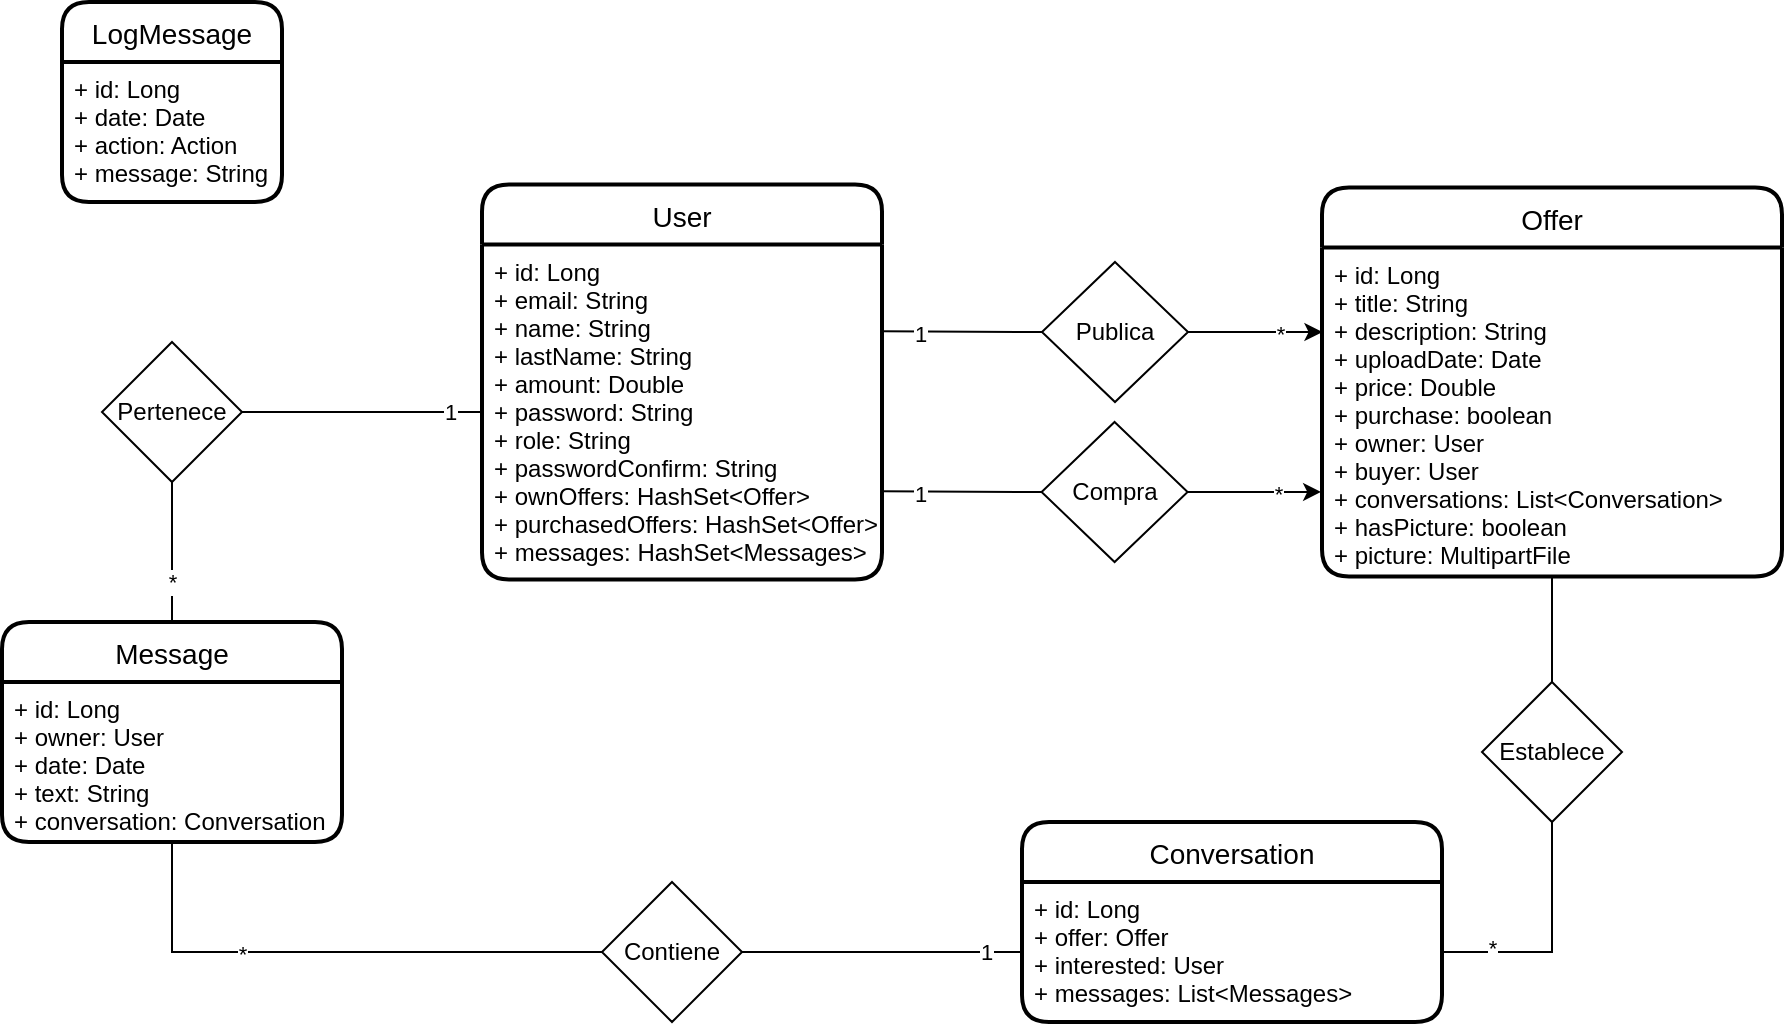 <mxfile version="20.6.2" type="device"><diagram name="Page-1" id="2c0d36ab-eaac-3732-788b-9136903baeff"><mxGraphModel dx="831" dy="1186" grid="1" gridSize="10" guides="1" tooltips="1" connect="1" arrows="1" fold="1" page="1" pageScale="1.5" pageWidth="1169" pageHeight="827" background="none" math="0" shadow="0"><root><mxCell id="0"/><mxCell id="1" parent="0"/><mxCell id="vWS0N9yLA458rsLl0rWs-1" value="User" style="swimlane;childLayout=stackLayout;horizontal=1;startSize=30;horizontalStack=0;rounded=1;fontSize=14;fontStyle=0;strokeWidth=2;resizeParent=0;resizeLast=1;shadow=0;dashed=0;align=center;" parent="1" vertex="1"><mxGeometry x="580" y="371.25" width="200" height="197.5" as="geometry"/></mxCell><mxCell id="vWS0N9yLA458rsLl0rWs-2" value="+ id: Long&#10;+ email: String&#10;+ name: String&#10;+ lastName: String&#10;+ amount: Double&#10;+ password: String&#10;+ role: String&#10;+ passwordConfirm: String&#10;+ ownOffers: HashSet&lt;Offer&gt;&#10;+ purchasedOffers: HashSet&lt;Offer&gt;&#10;+ messages: HashSet&lt;Messages&gt;" style="align=left;strokeColor=none;fillColor=none;spacingLeft=4;fontSize=12;verticalAlign=top;resizable=0;rotatable=0;part=1;" parent="vWS0N9yLA458rsLl0rWs-1" vertex="1"><mxGeometry y="30" width="200" height="167.5" as="geometry"/></mxCell><mxCell id="vWS0N9yLA458rsLl0rWs-3" value="Offer" style="swimlane;childLayout=stackLayout;horizontal=1;startSize=30;horizontalStack=0;rounded=1;fontSize=14;fontStyle=0;strokeWidth=2;resizeParent=0;resizeLast=1;shadow=0;dashed=0;align=center;" parent="1" vertex="1"><mxGeometry x="1000" y="372.81" width="230" height="194.38" as="geometry"/></mxCell><mxCell id="vWS0N9yLA458rsLl0rWs-4" value="+ id: Long&#10;+ title: String&#10;+ description: String&#10;+ uploadDate: Date&#10;+ price: Double&#10;+ purchase: boolean&#10;+ owner: User&#10;+ buyer: User&#10;+ conversations: List&lt;Conversation&gt;&#10;+ hasPicture: boolean&#10;+ picture: MultipartFile" style="align=left;strokeColor=none;fillColor=none;spacingLeft=4;fontSize=12;verticalAlign=top;resizable=0;rotatable=0;part=1;" parent="vWS0N9yLA458rsLl0rWs-3" vertex="1"><mxGeometry y="30" width="230" height="164.38" as="geometry"/></mxCell><mxCell id="vWS0N9yLA458rsLl0rWs-5" value="Conversation" style="swimlane;childLayout=stackLayout;horizontal=1;startSize=30;horizontalStack=0;rounded=1;fontSize=14;fontStyle=0;strokeWidth=2;resizeParent=0;resizeLast=1;shadow=0;dashed=0;align=center;" parent="1" vertex="1"><mxGeometry x="850" y="690" width="210" height="100" as="geometry"/></mxCell><mxCell id="vWS0N9yLA458rsLl0rWs-6" value="+ id: Long&#10;+ offer: Offer&#10;+ interested: User&#10;+ messages: List&lt;Messages&gt;" style="align=left;strokeColor=none;fillColor=none;spacingLeft=4;fontSize=12;verticalAlign=top;resizable=0;rotatable=0;part=1;" parent="vWS0N9yLA458rsLl0rWs-5" vertex="1"><mxGeometry y="30" width="210" height="70" as="geometry"/></mxCell><mxCell id="_4TJwO-8pMeWE__0wNuT-1" value="Message" style="swimlane;childLayout=stackLayout;horizontal=1;startSize=30;horizontalStack=0;rounded=1;fontSize=14;fontStyle=0;strokeWidth=2;resizeParent=0;resizeLast=1;shadow=0;dashed=0;align=center;" parent="1" vertex="1"><mxGeometry x="340" y="590" width="170" height="110" as="geometry"/></mxCell><mxCell id="_4TJwO-8pMeWE__0wNuT-2" value="+ id: Long&#10;+ owner: User&#10;+ date: Date&#10;+ text: String&#10;+ conversation: Conversation" style="align=left;strokeColor=none;fillColor=none;spacingLeft=4;fontSize=12;verticalAlign=top;resizable=0;rotatable=0;part=1;" parent="_4TJwO-8pMeWE__0wNuT-1" vertex="1"><mxGeometry y="30" width="170" height="80" as="geometry"/></mxCell><mxCell id="_4TJwO-8pMeWE__0wNuT-5" value="Publica" style="rhombus;whiteSpace=wrap;html=1;" parent="1" vertex="1"><mxGeometry x="860" y="410" width="73" height="70" as="geometry"/></mxCell><mxCell id="_4TJwO-8pMeWE__0wNuT-6" value="" style="endArrow=none;html=1;rounded=0;entryX=0;entryY=0.5;entryDx=0;entryDy=0;exitX=1.001;exitY=0.259;exitDx=0;exitDy=0;exitPerimeter=0;" parent="1" source="vWS0N9yLA458rsLl0rWs-2" target="_4TJwO-8pMeWE__0wNuT-5" edge="1"><mxGeometry width="50" height="50" relative="1" as="geometry"><mxPoint x="840" y="540" as="sourcePoint"/><mxPoint x="890" y="490" as="targetPoint"/></mxGeometry></mxCell><mxCell id="_4TJwO-8pMeWE__0wNuT-9" value="1" style="edgeLabel;html=1;align=center;verticalAlign=middle;resizable=0;points=[];" parent="_4TJwO-8pMeWE__0wNuT-6" vertex="1" connectable="0"><mxGeometry x="-0.526" y="-1" relative="1" as="geometry"><mxPoint as="offset"/></mxGeometry></mxCell><mxCell id="_4TJwO-8pMeWE__0wNuT-14" value="" style="endArrow=none;html=1;rounded=0;entryX=1;entryY=0.5;entryDx=0;entryDy=0;exitX=0.5;exitY=1;exitDx=0;exitDy=0;" parent="1" source="_4TJwO-8pMeWE__0wNuT-28" target="vWS0N9yLA458rsLl0rWs-6" edge="1"><mxGeometry width="50" height="50" relative="1" as="geometry"><mxPoint x="670" y="675" as="sourcePoint"/><mxPoint x="770" y="715" as="targetPoint"/><Array as="points"><mxPoint x="1115" y="755"/></Array></mxGeometry></mxCell><mxCell id="_4TJwO-8pMeWE__0wNuT-15" value="*" style="edgeLabel;html=1;align=center;verticalAlign=middle;resizable=0;points=[];" parent="_4TJwO-8pMeWE__0wNuT-14" vertex="1" connectable="0"><mxGeometry x="0.59" y="-2" relative="1" as="geometry"><mxPoint as="offset"/></mxGeometry></mxCell><mxCell id="_4TJwO-8pMeWE__0wNuT-28" value="Establece" style="rhombus;whiteSpace=wrap;html=1;" parent="1" vertex="1"><mxGeometry x="1080" y="620" width="70" height="70" as="geometry"/></mxCell><mxCell id="_4TJwO-8pMeWE__0wNuT-29" value="Contiene" style="rhombus;whiteSpace=wrap;html=1;" parent="1" vertex="1"><mxGeometry x="640" y="720" width="70" height="70" as="geometry"/></mxCell><mxCell id="_4TJwO-8pMeWE__0wNuT-30" value="" style="endArrow=none;html=1;rounded=0;exitX=0;exitY=0.5;exitDx=0;exitDy=0;entryX=1;entryY=0.5;entryDx=0;entryDy=0;" parent="1" source="vWS0N9yLA458rsLl0rWs-6" target="_4TJwO-8pMeWE__0wNuT-29" edge="1"><mxGeometry width="50" height="50" relative="1" as="geometry"><mxPoint x="360" y="640" as="sourcePoint"/><mxPoint x="410" y="590" as="targetPoint"/></mxGeometry></mxCell><mxCell id="_4TJwO-8pMeWE__0wNuT-33" value="1" style="edgeLabel;html=1;align=center;verticalAlign=middle;resizable=0;points=[];" parent="_4TJwO-8pMeWE__0wNuT-30" vertex="1" connectable="0"><mxGeometry x="-0.44" y="1" relative="1" as="geometry"><mxPoint x="21" y="-1" as="offset"/></mxGeometry></mxCell><mxCell id="_4TJwO-8pMeWE__0wNuT-31" value="" style="endArrow=none;html=1;rounded=0;exitX=0;exitY=0.5;exitDx=0;exitDy=0;entryX=0.5;entryY=1;entryDx=0;entryDy=0;" parent="1" source="_4TJwO-8pMeWE__0wNuT-29" target="_4TJwO-8pMeWE__0wNuT-1" edge="1"><mxGeometry width="50" height="50" relative="1" as="geometry"><mxPoint x="360" y="640" as="sourcePoint"/><mxPoint x="410" y="590" as="targetPoint"/><Array as="points"><mxPoint x="425" y="755"/></Array></mxGeometry></mxCell><mxCell id="_4TJwO-8pMeWE__0wNuT-34" value="*" style="edgeLabel;html=1;align=center;verticalAlign=middle;resizable=0;points=[];" parent="_4TJwO-8pMeWE__0wNuT-31" vertex="1" connectable="0"><mxGeometry x="0.336" y="1" relative="1" as="geometry"><mxPoint as="offset"/></mxGeometry></mxCell><mxCell id="_4TJwO-8pMeWE__0wNuT-35" value="Pertenece" style="rhombus;whiteSpace=wrap;html=1;" parent="1" vertex="1"><mxGeometry x="390" y="450" width="70" height="70" as="geometry"/></mxCell><mxCell id="_4TJwO-8pMeWE__0wNuT-36" value="" style="endArrow=none;html=1;rounded=0;exitX=0.5;exitY=0;exitDx=0;exitDy=0;entryX=0.5;entryY=1;entryDx=0;entryDy=0;" parent="1" source="_4TJwO-8pMeWE__0wNuT-1" target="_4TJwO-8pMeWE__0wNuT-35" edge="1"><mxGeometry width="50" height="50" relative="1" as="geometry"><mxPoint x="550" y="590" as="sourcePoint"/><mxPoint x="600" y="540" as="targetPoint"/></mxGeometry></mxCell><mxCell id="_4TJwO-8pMeWE__0wNuT-39" value="*" style="edgeLabel;html=1;align=center;verticalAlign=middle;resizable=0;points=[];" parent="_4TJwO-8pMeWE__0wNuT-36" vertex="1" connectable="0"><mxGeometry x="-0.771" y="-2" relative="1" as="geometry"><mxPoint x="-2" y="-12" as="offset"/></mxGeometry></mxCell><mxCell id="_4TJwO-8pMeWE__0wNuT-37" value="" style="endArrow=none;html=1;rounded=0;entryX=1;entryY=0.5;entryDx=0;entryDy=0;exitX=0;exitY=0.5;exitDx=0;exitDy=0;" parent="1" source="vWS0N9yLA458rsLl0rWs-2" target="_4TJwO-8pMeWE__0wNuT-35" edge="1"><mxGeometry width="50" height="50" relative="1" as="geometry"><mxPoint x="400" y="600" as="sourcePoint"/><mxPoint x="450" y="550" as="targetPoint"/></mxGeometry></mxCell><mxCell id="_4TJwO-8pMeWE__0wNuT-40" value="1" style="edgeLabel;html=1;align=center;verticalAlign=middle;resizable=0;points=[];" parent="_4TJwO-8pMeWE__0wNuT-37" vertex="1" connectable="0"><mxGeometry x="-0.732" relative="1" as="geometry"><mxPoint as="offset"/></mxGeometry></mxCell><mxCell id="BfDeF_cOHk92IgbnraLw-4" value="" style="endArrow=none;html=1;rounded=0;entryX=0.5;entryY=0;entryDx=0;entryDy=0;exitX=0.5;exitY=1;exitDx=0;exitDy=0;" parent="1" source="vWS0N9yLA458rsLl0rWs-4" target="_4TJwO-8pMeWE__0wNuT-28" edge="1"><mxGeometry width="50" height="50" relative="1" as="geometry"><mxPoint x="850" y="630" as="sourcePoint"/><mxPoint x="900" y="580" as="targetPoint"/></mxGeometry></mxCell><mxCell id="Un6IgX5t5JZWrnTp5Wp8-1" value="" style="endArrow=classic;html=1;rounded=0;entryX=0.001;entryY=0.257;entryDx=0;entryDy=0;exitX=1;exitY=0.5;exitDx=0;exitDy=0;entryPerimeter=0;" parent="1" source="_4TJwO-8pMeWE__0wNuT-5" target="vWS0N9yLA458rsLl0rWs-4" edge="1"><mxGeometry width="50" height="50" relative="1" as="geometry"><mxPoint x="1010" y="550" as="sourcePoint"/><mxPoint x="1060" y="500" as="targetPoint"/></mxGeometry></mxCell><mxCell id="Un6IgX5t5JZWrnTp5Wp8-2" value="*" style="edgeLabel;html=1;align=center;verticalAlign=middle;resizable=0;points=[];" parent="Un6IgX5t5JZWrnTp5Wp8-1" vertex="1" connectable="0"><mxGeometry x="0.348" y="-1" relative="1" as="geometry"><mxPoint as="offset"/></mxGeometry></mxCell><mxCell id="Un6IgX5t5JZWrnTp5Wp8-3" value="Compra" style="rhombus;whiteSpace=wrap;html=1;" parent="1" vertex="1"><mxGeometry x="859.8" y="490" width="73" height="70" as="geometry"/></mxCell><mxCell id="Un6IgX5t5JZWrnTp5Wp8-4" value="" style="endArrow=none;html=1;rounded=0;entryX=0;entryY=0.5;entryDx=0;entryDy=0;exitX=1.001;exitY=0.259;exitDx=0;exitDy=0;exitPerimeter=0;" parent="1" target="Un6IgX5t5JZWrnTp5Wp8-3" edge="1"><mxGeometry width="50" height="50" relative="1" as="geometry"><mxPoint x="780" y="524.633" as="sourcePoint"/><mxPoint x="889.8" y="570" as="targetPoint"/></mxGeometry></mxCell><mxCell id="Un6IgX5t5JZWrnTp5Wp8-5" value="1" style="edgeLabel;html=1;align=center;verticalAlign=middle;resizable=0;points=[];" parent="Un6IgX5t5JZWrnTp5Wp8-4" vertex="1" connectable="0"><mxGeometry x="-0.526" y="-1" relative="1" as="geometry"><mxPoint as="offset"/></mxGeometry></mxCell><mxCell id="Un6IgX5t5JZWrnTp5Wp8-6" value="" style="endArrow=classic;html=1;rounded=0;entryX=-0.001;entryY=0.233;entryDx=0;entryDy=0;exitX=1;exitY=0.5;exitDx=0;exitDy=0;entryPerimeter=0;" parent="1" source="Un6IgX5t5JZWrnTp5Wp8-3" edge="1"><mxGeometry width="50" height="50" relative="1" as="geometry"><mxPoint x="1009.8" y="630" as="sourcePoint"/><mxPoint x="999.57" y="524.95" as="targetPoint"/></mxGeometry></mxCell><mxCell id="Un6IgX5t5JZWrnTp5Wp8-7" value="*" style="edgeLabel;html=1;align=center;verticalAlign=middle;resizable=0;points=[];" parent="Un6IgX5t5JZWrnTp5Wp8-6" vertex="1" connectable="0"><mxGeometry x="0.348" y="-1" relative="1" as="geometry"><mxPoint as="offset"/></mxGeometry></mxCell><mxCell id="j_waeOxiLxfhoq5akuir-1" value="LogMessage" style="swimlane;childLayout=stackLayout;horizontal=1;startSize=30;horizontalStack=0;rounded=1;fontSize=14;fontStyle=0;strokeWidth=2;resizeParent=0;resizeLast=1;shadow=0;dashed=0;align=center;" parent="1" vertex="1"><mxGeometry x="370" y="280" width="110" height="100" as="geometry"/></mxCell><mxCell id="j_waeOxiLxfhoq5akuir-2" value="+ id: Long&#10;+ date: Date&#10;+ action: Action&#10;+ message: String" style="align=left;strokeColor=none;fillColor=none;spacingLeft=4;fontSize=12;verticalAlign=top;resizable=0;rotatable=0;part=1;" parent="j_waeOxiLxfhoq5akuir-1" vertex="1"><mxGeometry y="30" width="110" height="70" as="geometry"/></mxCell></root></mxGraphModel></diagram></mxfile>